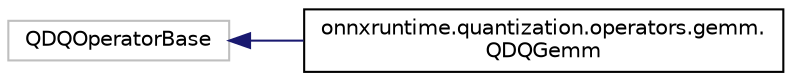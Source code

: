 digraph "Graphical Class Hierarchy"
{
 // LATEX_PDF_SIZE
  edge [fontname="Helvetica",fontsize="10",labelfontname="Helvetica",labelfontsize="10"];
  node [fontname="Helvetica",fontsize="10",shape=record];
  rankdir="LR";
  Node18686 [label="QDQOperatorBase",height=0.2,width=0.4,color="grey75", fillcolor="white", style="filled",tooltip=" "];
  Node18686 -> Node0 [dir="back",color="midnightblue",fontsize="10",style="solid",fontname="Helvetica"];
  Node0 [label="onnxruntime.quantization.operators.gemm.\lQDQGemm",height=0.2,width=0.4,color="black", fillcolor="white", style="filled",URL="$classonnxruntime_1_1quantization_1_1operators_1_1gemm_1_1QDQGemm.html",tooltip=" "];
}
